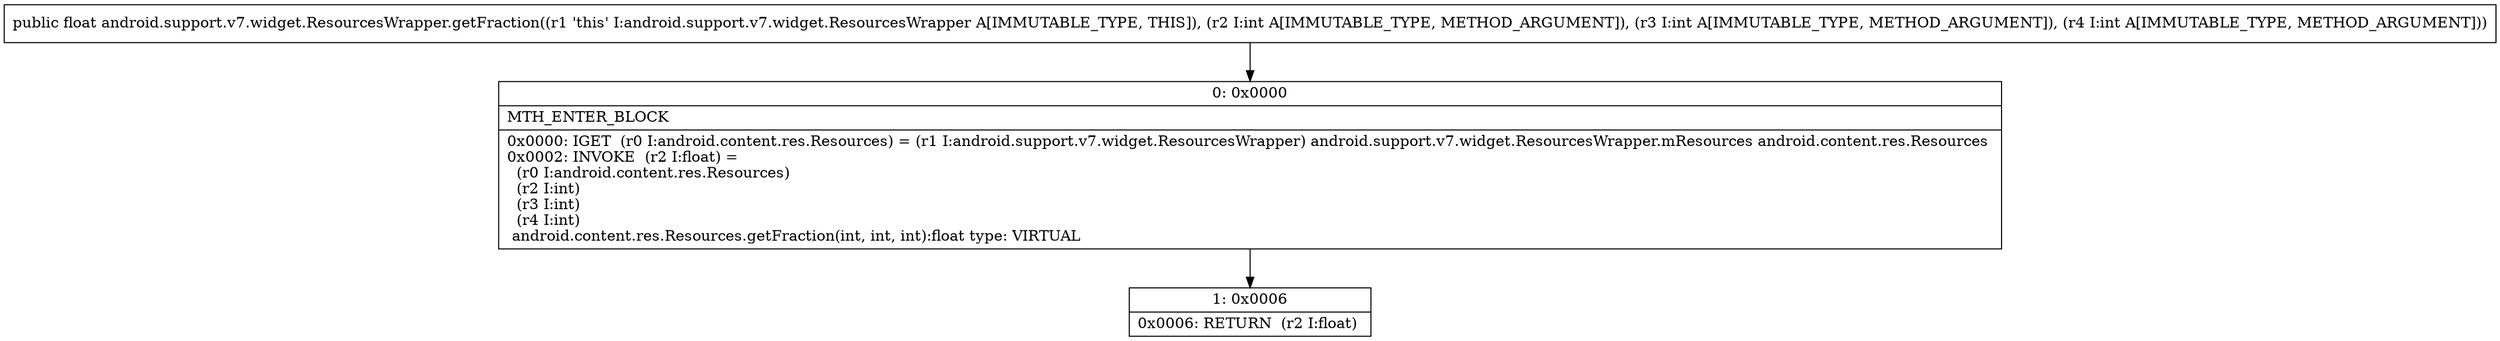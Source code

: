 digraph "CFG forandroid.support.v7.widget.ResourcesWrapper.getFraction(III)F" {
Node_0 [shape=record,label="{0\:\ 0x0000|MTH_ENTER_BLOCK\l|0x0000: IGET  (r0 I:android.content.res.Resources) = (r1 I:android.support.v7.widget.ResourcesWrapper) android.support.v7.widget.ResourcesWrapper.mResources android.content.res.Resources \l0x0002: INVOKE  (r2 I:float) = \l  (r0 I:android.content.res.Resources)\l  (r2 I:int)\l  (r3 I:int)\l  (r4 I:int)\l android.content.res.Resources.getFraction(int, int, int):float type: VIRTUAL \l}"];
Node_1 [shape=record,label="{1\:\ 0x0006|0x0006: RETURN  (r2 I:float) \l}"];
MethodNode[shape=record,label="{public float android.support.v7.widget.ResourcesWrapper.getFraction((r1 'this' I:android.support.v7.widget.ResourcesWrapper A[IMMUTABLE_TYPE, THIS]), (r2 I:int A[IMMUTABLE_TYPE, METHOD_ARGUMENT]), (r3 I:int A[IMMUTABLE_TYPE, METHOD_ARGUMENT]), (r4 I:int A[IMMUTABLE_TYPE, METHOD_ARGUMENT])) }"];
MethodNode -> Node_0;
Node_0 -> Node_1;
}

